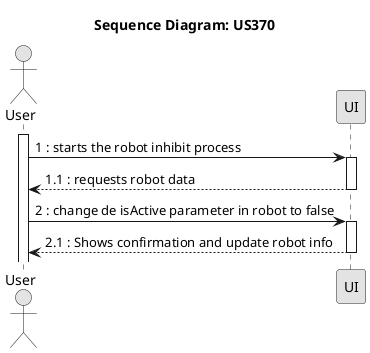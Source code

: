 @startuml
skinparam Monochrome true
skinparam PackageStyle rectangle
skinparam Shadowing false

title Sequence Diagram: US370

actor "User" as User
participant "UI" as UI 

activate User
User -> UI : 1 : starts the robot inhibit process
activate UI
UI --> User : 1.1 : requests robot data
deactivate UI
User -> UI : 2 : change de isActive parameter in robot to false
activate UI
UI --> User : 2.1 : Shows confirmation and update robot info

deactivate UI

@enduml
